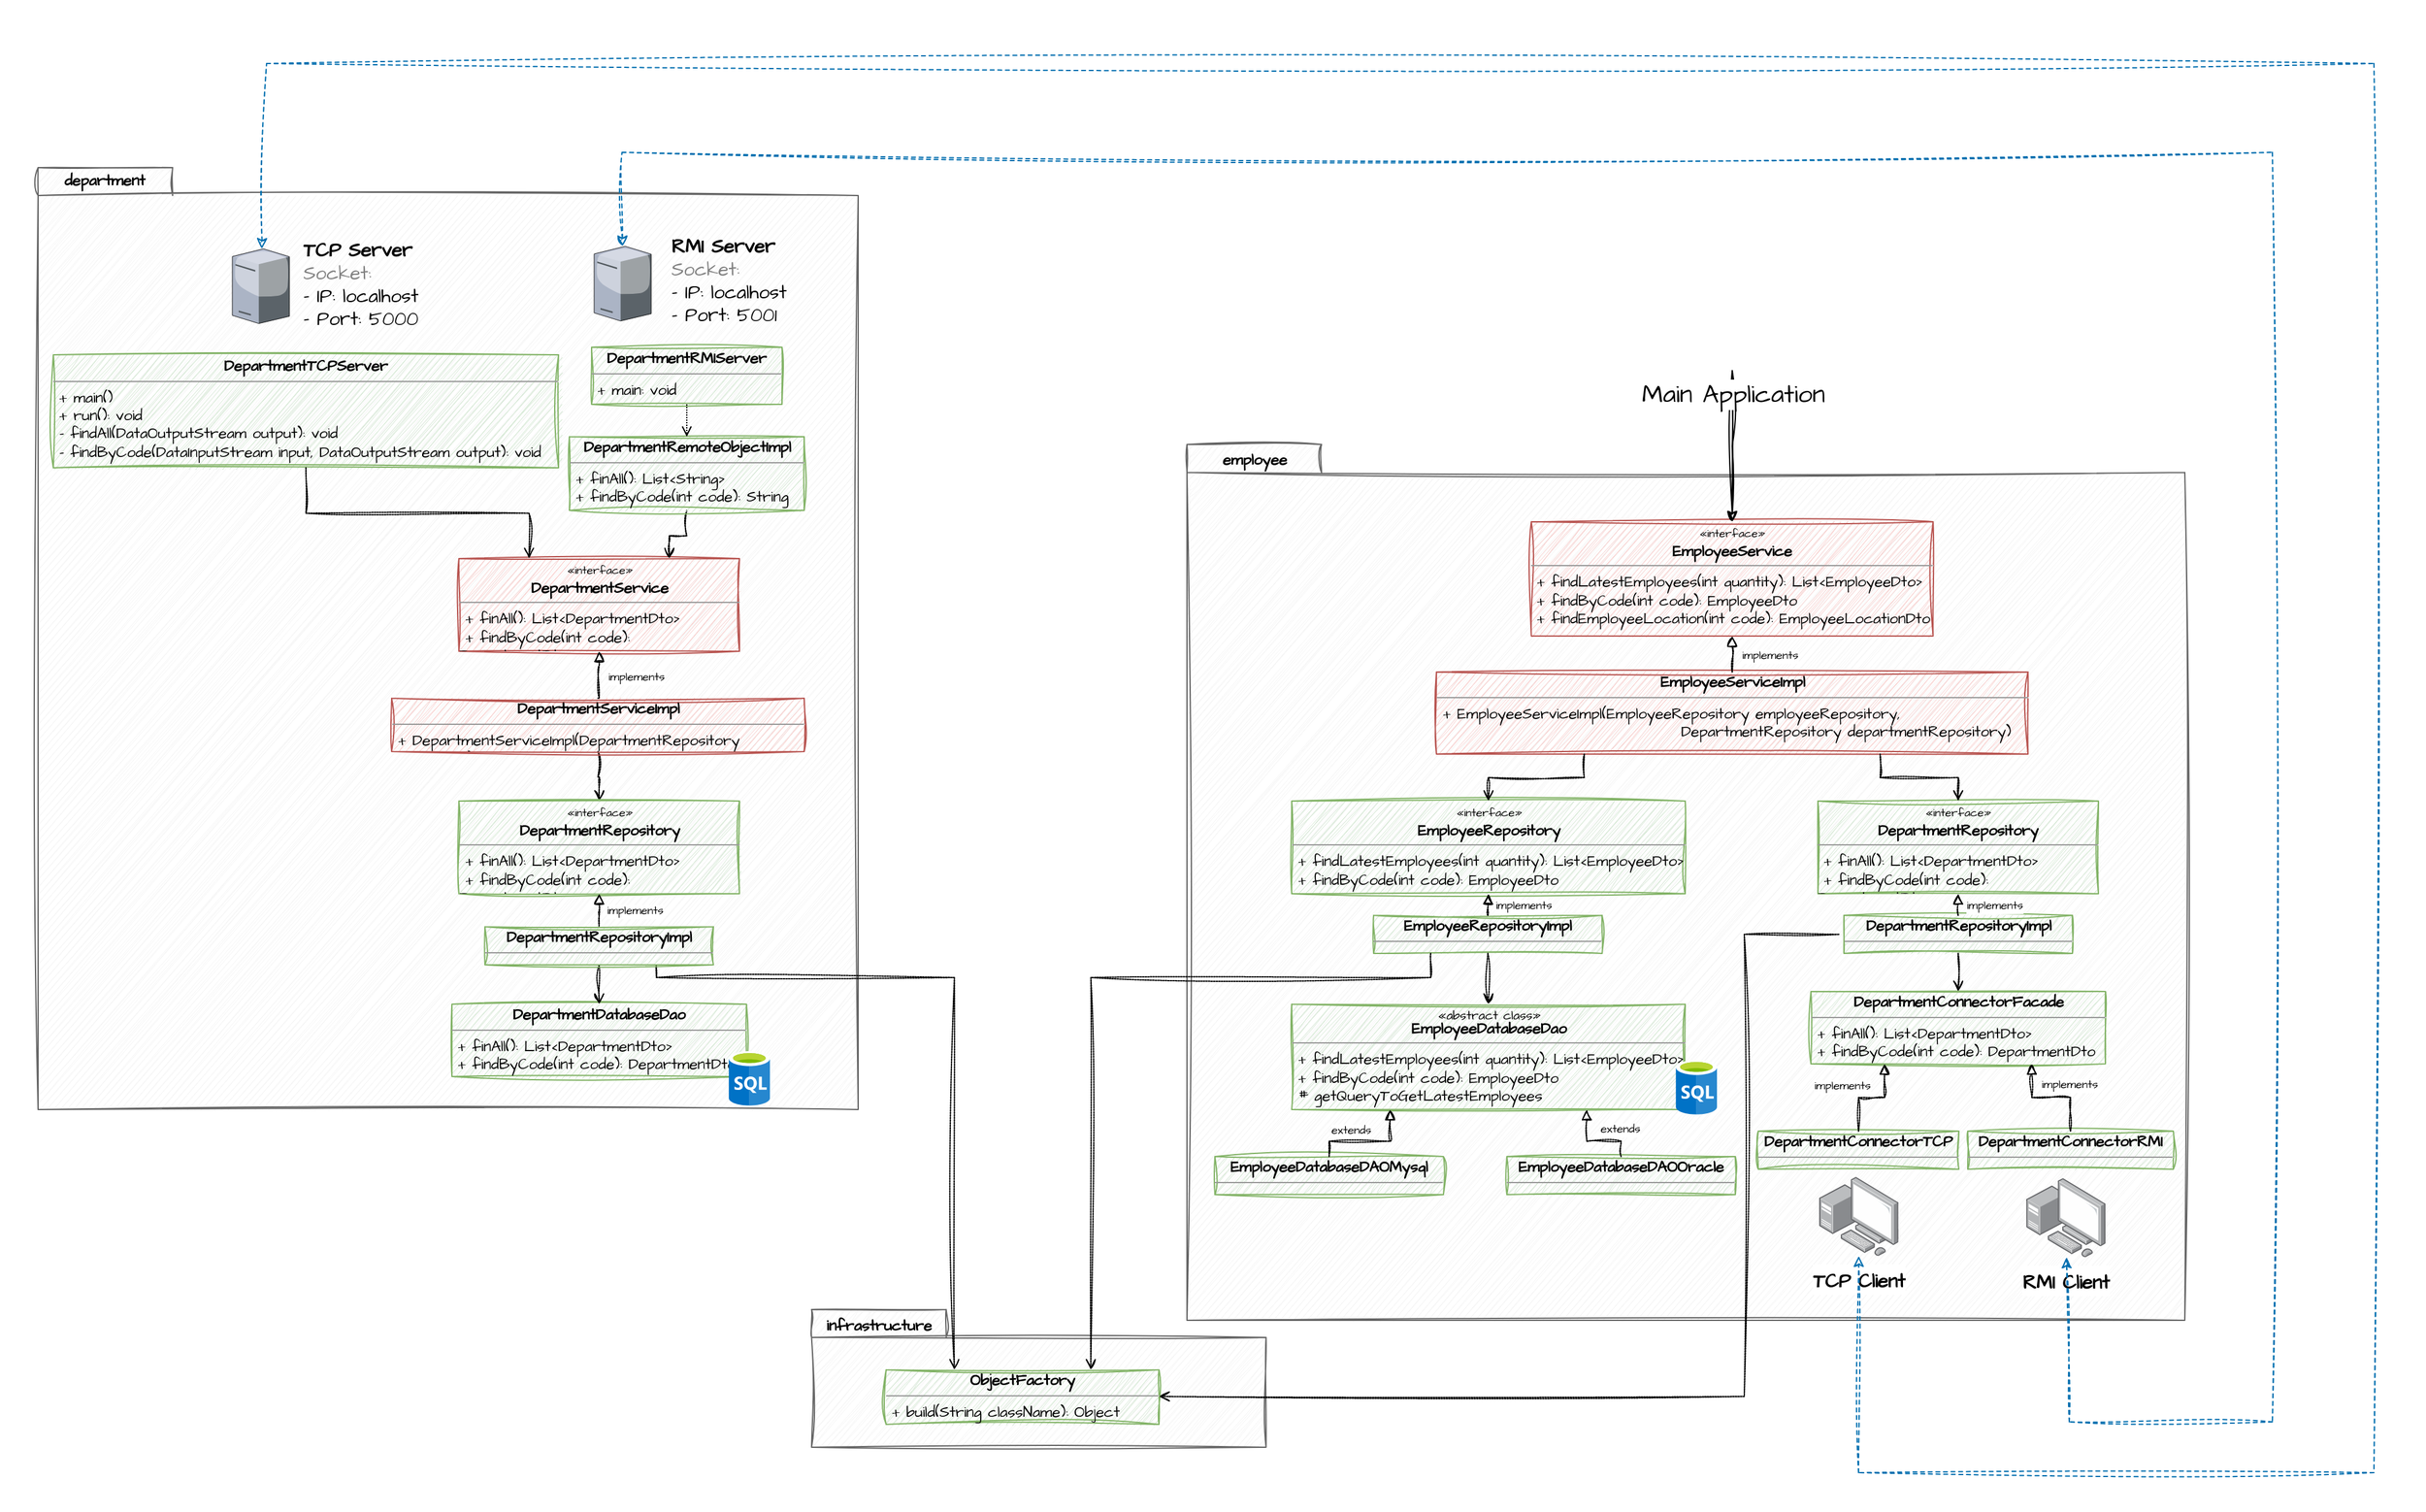<mxfile version="22.1.21" type="device" pages="2">
  <diagram name="UML Diagram" id="872qMeDaOOM6Bme9XBFL">
    <mxGraphModel dx="4144" dy="2796" grid="1" gridSize="10" guides="1" tooltips="1" connect="1" arrows="1" fold="1" page="1" pageScale="1" pageWidth="850" pageHeight="1100" math="0" shadow="0">
      <root>
        <mxCell id="0" />
        <mxCell id="1" parent="0" />
        <mxCell id="9GU6TQ-uFcXjfUXqjDF7-1" value="" style="rounded=0;whiteSpace=wrap;html=1;hachureGap=4;fontFamily=Architects Daughter;fontSource=https%3A%2F%2Ffonts.googleapis.com%2Fcss%3Ffamily%3DArchitects%2BDaughter;fontSize=20;strokeColor=none;" parent="1" vertex="1">
          <mxGeometry x="-30" y="-120" width="1910" height="1190" as="geometry" />
        </mxCell>
        <mxCell id="LVVLpY_JYKPzYzUHeONT-1" value="" style="shape=folder;fontStyle=1;spacingTop=10;tabWidth=106;tabHeight=22;tabPosition=left;html=1;whiteSpace=wrap;fillColor=#f5f5f5;strokeColor=#666666;fontColor=#333333;fontFamily=Architects Daughter;fontSource=https%3A%2F%2Ffonts.googleapis.com%2Fcss%3Ffamily%3DArchitects%2BDaughter;sketch=1;curveFitting=1;jiggle=2;" parent="1" vertex="1">
          <mxGeometry y="12" width="646" height="742" as="geometry" />
        </mxCell>
        <mxCell id="-Qh5zQNR_VSR-YZa_GHB-106" value="" style="group;fontFamily=Architects Daughter;fontSource=https%3A%2F%2Ffonts.googleapis.com%2Fcss%3Ffamily%3DArchitects%2BDaughter;sketch=1;curveFitting=1;jiggle=2;" parent="1" vertex="1" connectable="0">
          <mxGeometry x="609.29" y="910" width="358" height="110" as="geometry" />
        </mxCell>
        <mxCell id="-Qh5zQNR_VSR-YZa_GHB-104" value="" style="shape=folder;fontStyle=1;spacingTop=10;tabWidth=106;tabHeight=22;tabPosition=left;html=1;whiteSpace=wrap;fillColor=#f5f5f5;strokeColor=#666666;fontColor=#333333;fontFamily=Architects Daughter;fontSource=https%3A%2F%2Ffonts.googleapis.com%2Fcss%3Ffamily%3DArchitects%2BDaughter;sketch=1;curveFitting=1;jiggle=2;" parent="-Qh5zQNR_VSR-YZa_GHB-106" vertex="1">
          <mxGeometry y="1.467" width="358" height="108.533" as="geometry" />
        </mxCell>
        <mxCell id="-Qh5zQNR_VSR-YZa_GHB-105" value="infrastructure" style="text;html=1;align=center;verticalAlign=middle;resizable=0;points=[];autosize=1;strokeColor=none;fillColor=none;fontStyle=1;fontFamily=Architects Daughter;fontSource=https%3A%2F%2Ffonts.googleapis.com%2Fcss%3Ffamily%3DArchitects%2BDaughter;" parent="-Qh5zQNR_VSR-YZa_GHB-106" vertex="1">
          <mxGeometry x="-2" width="110" height="30" as="geometry" />
        </mxCell>
        <mxCell id="-Qh5zQNR_VSR-YZa_GHB-102" value="" style="group;sketch=1;curveFitting=1;jiggle=2;" parent="1" vertex="1" connectable="0">
          <mxGeometry x="905" y="228" width="786" height="692" as="geometry" />
        </mxCell>
        <mxCell id="-Qh5zQNR_VSR-YZa_GHB-99" value="" style="shape=folder;fontStyle=1;spacingTop=10;tabWidth=106;tabHeight=22;tabPosition=left;html=1;whiteSpace=wrap;fillColor=#f5f5f5;strokeColor=#666666;fontColor=#333333;sketch=1;curveFitting=1;jiggle=2;" parent="-Qh5zQNR_VSR-YZa_GHB-102" vertex="1">
          <mxGeometry y="2.084" width="786" height="689.916" as="geometry" />
        </mxCell>
        <mxCell id="-Qh5zQNR_VSR-YZa_GHB-100" value="employee" style="text;html=1;align=center;verticalAlign=middle;resizable=0;points=[];autosize=1;strokeColor=none;fillColor=none;fontStyle=1;fontFamily=Architects Daughter;fontSource=https%3A%2F%2Ffonts.googleapis.com%2Fcss%3Ffamily%3DArchitects%2BDaughter;" parent="-Qh5zQNR_VSR-YZa_GHB-102" vertex="1">
          <mxGeometry x="18" width="70" height="30" as="geometry" />
        </mxCell>
        <mxCell id="-Qh5zQNR_VSR-YZa_GHB-50" value="&lt;p style=&quot;margin: 4px 0px 0px; text-align: center; line-height: 80%;&quot;&gt;&lt;b style=&quot;background-color: initial;&quot;&gt;EmployeeServiceImpl&lt;/b&gt;&lt;br&gt;&lt;/p&gt;&lt;hr size=&quot;1&quot;&gt;&lt;div style=&quot;height:2px;&quot;&gt;&amp;nbsp;+ EmployeeServiceImpl(EmployeeRepository employeeRepository,&amp;nbsp;&lt;br&gt;&amp;nbsp; &amp;nbsp; &amp;nbsp; &amp;nbsp; &amp;nbsp; &amp;nbsp; &amp;nbsp; &amp;nbsp; &amp;nbsp; &amp;nbsp; &amp;nbsp; &amp;nbsp; &amp;nbsp; &amp;nbsp; &amp;nbsp; &amp;nbsp; &amp;nbsp; &amp;nbsp; &amp;nbsp; &amp;nbsp; DepartmentRepository departmentRepository)&lt;/div&gt;" style="verticalAlign=top;align=left;overflow=fill;fontSize=12;fontFamily=Architects Daughter;html=1;whiteSpace=wrap;fillColor=#f8cecc;strokeColor=#b85450;fontSource=https%3A%2F%2Ffonts.googleapis.com%2Fcss%3Ffamily%3DArchitects%2BDaughter;sketch=1;curveFitting=1;jiggle=2;" parent="-Qh5zQNR_VSR-YZa_GHB-102" vertex="1">
          <mxGeometry x="196.5" y="181.337" width="466" height="64.614" as="geometry" />
        </mxCell>
        <mxCell id="LVVLpY_JYKPzYzUHeONT-8" value="&lt;p style=&quot;margin: 4px 0px 0px; text-align: center; line-height: 80%;&quot;&gt;&lt;font style=&quot;font-size: 9px;&quot;&gt;«interface»&lt;/font&gt;&lt;b&gt;&lt;br&gt;&lt;/b&gt;&lt;/p&gt;&lt;p style=&quot;margin: 4px 0px 0px; text-align: center; line-height: 80%;&quot;&gt;&lt;b&gt;DepartmentService&lt;/b&gt;&lt;/p&gt;&lt;hr size=&quot;1&quot;&gt;&lt;div style=&quot;height:2px;&quot;&gt;&amp;nbsp;+ finAll(): List&amp;lt;DepartmentDto&amp;gt;&lt;br&gt;&amp;nbsp;+ findByCode(int code): DepartmentDto&lt;/div&gt;" style="verticalAlign=top;align=left;overflow=fill;fontSize=12;fontFamily=Architects Daughter;html=1;whiteSpace=wrap;fillColor=#f8cecc;strokeColor=#b85450;fontSource=https%3A%2F%2Ffonts.googleapis.com%2Fcss%3Ffamily%3DArchitects%2BDaughter;sketch=1;curveFitting=1;jiggle=2;" parent="1" vertex="1">
          <mxGeometry x="331.5" y="320" width="221" height="73" as="geometry" />
        </mxCell>
        <mxCell id="LVVLpY_JYKPzYzUHeONT-10" style="edgeStyle=orthogonalEdgeStyle;rounded=0;orthogonalLoop=1;jettySize=auto;html=1;entryX=0.5;entryY=1;entryDx=0;entryDy=0;endArrow=block;endFill=0;dashed=1;dashPattern=1 1;exitX=0.5;exitY=0;exitDx=0;exitDy=0;fontFamily=Architects Daughter;fontSource=https%3A%2F%2Ffonts.googleapis.com%2Fcss%3Ffamily%3DArchitects%2BDaughter;sketch=1;curveFitting=1;jiggle=2;" parent="1" source="LVVLpY_JYKPzYzUHeONT-9" target="LVVLpY_JYKPzYzUHeONT-8" edge="1">
          <mxGeometry relative="1" as="geometry">
            <Array as="points">
              <mxPoint x="442" y="404" />
              <mxPoint x="442" y="404" />
            </Array>
          </mxGeometry>
        </mxCell>
        <mxCell id="LVVLpY_JYKPzYzUHeONT-11" value="implements" style="edgeLabel;html=1;align=center;verticalAlign=middle;resizable=0;points=[];fontSize=9;fontFamily=Architects Daughter;fontSource=https%3A%2F%2Ffonts.googleapis.com%2Fcss%3Ffamily%3DArchitects%2BDaughter;" parent="LVVLpY_JYKPzYzUHeONT-10" vertex="1" connectable="0">
          <mxGeometry x="-0.093" relative="1" as="geometry">
            <mxPoint x="29" as="offset" />
          </mxGeometry>
        </mxCell>
        <mxCell id="sWgnHZlghvhyXd7LkZwI-2" style="edgeStyle=orthogonalEdgeStyle;rounded=0;orthogonalLoop=1;jettySize=auto;html=1;entryX=0.5;entryY=0;entryDx=0;entryDy=0;dashed=1;dashPattern=1 1;endArrow=open;endFill=0;fontFamily=Architects Daughter;fontSource=https%3A%2F%2Ffonts.googleapis.com%2Fcss%3Ffamily%3DArchitects%2BDaughter;sketch=1;curveFitting=1;jiggle=2;" parent="1" source="LVVLpY_JYKPzYzUHeONT-9" target="-Qh5zQNR_VSR-YZa_GHB-38" edge="1">
          <mxGeometry relative="1" as="geometry">
            <mxPoint x="442" y="495.95" as="targetPoint" />
          </mxGeometry>
        </mxCell>
        <mxCell id="sWgnHZlghvhyXd7LkZwI-16" value="&lt;p style=&quot;margin: 4px 0px 0px; text-align: center; line-height: 80%;&quot;&gt;&lt;b style=&quot;background-color: initial;&quot;&gt;DepartmentDatabaseDao&lt;/b&gt;&lt;br&gt;&lt;/p&gt;&lt;hr size=&quot;1&quot;&gt;&lt;div style=&quot;height:2px;&quot;&gt;&amp;nbsp;+ finAll(): List&amp;lt;DepartmentDto&amp;gt;&lt;br&gt;&amp;nbsp;+ findByCode(int code): DepartmentDto&lt;/div&gt;" style="verticalAlign=top;align=left;overflow=fill;fontSize=12;fontFamily=Architects Daughter;html=1;whiteSpace=wrap;fillColor=#d5e8d4;strokeColor=#82b366;fontSource=https%3A%2F%2Ffonts.googleapis.com%2Fcss%3Ffamily%3DArchitects%2BDaughter;sketch=1;curveFitting=1;jiggle=2;" parent="1" vertex="1">
          <mxGeometry x="326" y="671" width="232" height="57" as="geometry" />
        </mxCell>
        <mxCell id="sWgnHZlghvhyXd7LkZwI-17" style="edgeStyle=orthogonalEdgeStyle;rounded=0;orthogonalLoop=1;jettySize=auto;html=1;entryX=0.5;entryY=0;entryDx=0;entryDy=0;dashed=1;dashPattern=1 1;endArrow=open;endFill=0;exitX=0.5;exitY=1;exitDx=0;exitDy=0;fontFamily=Architects Daughter;fontSource=https%3A%2F%2Ffonts.googleapis.com%2Fcss%3Ffamily%3DArchitects%2BDaughter;sketch=1;curveFitting=1;jiggle=2;" parent="1" source="-Qh5zQNR_VSR-YZa_GHB-39" target="sWgnHZlghvhyXd7LkZwI-16" edge="1">
          <mxGeometry relative="1" as="geometry">
            <mxPoint x="350" y="641" as="sourcePoint" />
            <mxPoint x="440" y="661" as="targetPoint" />
          </mxGeometry>
        </mxCell>
        <mxCell id="sWgnHZlghvhyXd7LkZwI-32" value="" style="image;sketch=0;aspect=fixed;html=1;points=[];align=center;fontSize=12;image=img/lib/mscae/SQL_Database_generic.svg;fontFamily=Architects Daughter;fontSource=https%3A%2F%2Ffonts.googleapis.com%2Fcss%3Ffamily%3DArchitects%2BDaughter;" parent="1" vertex="1">
          <mxGeometry x="544" y="708" width="32.6" height="42.89" as="geometry" />
        </mxCell>
        <mxCell id="sWgnHZlghvhyXd7LkZwI-34" value="&lt;p style=&quot;margin: 4px 0px 0px; text-align: center; line-height: 80%;&quot;&gt;&lt;b style=&quot;background-color: initial;&quot;&gt;DepartmentTCPServer&lt;/b&gt;&lt;br&gt;&lt;/p&gt;&lt;hr size=&quot;1&quot;&gt;&lt;div style=&quot;height:2px;&quot;&gt;&amp;nbsp;+ main()&lt;br&gt;&amp;nbsp;+ run(): void&amp;nbsp;&lt;br&gt;&amp;nbsp;- findAll(DataOutputStream output): void&lt;br&gt;&amp;nbsp;- findByCode(DataInputStream input, DataOutputStream output): void&amp;nbsp;&lt;/div&gt;" style="verticalAlign=top;align=left;overflow=fill;fontSize=12;fontFamily=Architects Daughter;html=1;whiteSpace=wrap;fillColor=#d5e8d4;strokeColor=#82b366;fontSource=https%3A%2F%2Ffonts.googleapis.com%2Fcss%3Ffamily%3DArchitects%2BDaughter;sketch=1;curveFitting=1;jiggle=2;" parent="1" vertex="1">
          <mxGeometry x="12" y="159.5" width="398" height="89" as="geometry" />
        </mxCell>
        <mxCell id="-Qh5zQNR_VSR-YZa_GHB-36" style="edgeStyle=orthogonalEdgeStyle;rounded=0;orthogonalLoop=1;jettySize=auto;html=1;entryX=0.25;entryY=0;entryDx=0;entryDy=0;dashed=1;dashPattern=1 1;endArrow=open;endFill=0;exitX=0.5;exitY=1;exitDx=0;exitDy=0;fontFamily=Architects Daughter;fontSource=https%3A%2F%2Ffonts.googleapis.com%2Fcss%3Ffamily%3DArchitects%2BDaughter;sketch=1;curveFitting=1;jiggle=2;" parent="1" source="sWgnHZlghvhyXd7LkZwI-34" target="LVVLpY_JYKPzYzUHeONT-8" edge="1">
          <mxGeometry relative="1" as="geometry">
            <mxPoint x="452" y="444" as="sourcePoint" />
            <mxPoint x="332" y="609" as="targetPoint" />
          </mxGeometry>
        </mxCell>
        <mxCell id="-Qh5zQNR_VSR-YZa_GHB-37" style="edgeStyle=orthogonalEdgeStyle;rounded=0;orthogonalLoop=1;jettySize=auto;html=1;entryX=0.75;entryY=0;entryDx=0;entryDy=0;dashed=1;dashPattern=1 1;endArrow=open;endFill=0;exitX=0.5;exitY=1;exitDx=0;exitDy=0;fontFamily=Architects Daughter;fontSource=https%3A%2F%2Ffonts.googleapis.com%2Fcss%3Ffamily%3DArchitects%2BDaughter;sketch=1;curveFitting=1;jiggle=2;" parent="1" source="sWgnHZlghvhyXd7LkZwI-21" target="LVVLpY_JYKPzYzUHeONT-8" edge="1">
          <mxGeometry relative="1" as="geometry">
            <mxPoint x="317" y="266" as="sourcePoint" />
            <mxPoint x="407" y="330" as="targetPoint" />
          </mxGeometry>
        </mxCell>
        <mxCell id="-Qh5zQNR_VSR-YZa_GHB-38" value="&lt;p style=&quot;margin: 4px 0px 0px; text-align: center; line-height: 80%;&quot;&gt;&lt;font style=&quot;font-size: 9px;&quot;&gt;«interface»&lt;/font&gt;&lt;b&gt;&lt;br&gt;&lt;/b&gt;&lt;/p&gt;&lt;p style=&quot;margin: 4px 0px 0px; text-align: center; line-height: 80%;&quot;&gt;&lt;b&gt;DepartmentRepository&lt;/b&gt;&lt;/p&gt;&lt;hr size=&quot;1&quot;&gt;&lt;div style=&quot;height:2px;&quot;&gt;&amp;nbsp;+ finAll(): List&amp;lt;DepartmentDto&amp;gt;&lt;br&gt;&amp;nbsp;+ findByCode(int code): DepartmentDto&lt;/div&gt;" style="verticalAlign=top;align=left;overflow=fill;fontSize=12;fontFamily=Architects Daughter;html=1;whiteSpace=wrap;fillColor=#d5e8d4;strokeColor=#82b366;fontSource=https%3A%2F%2Ffonts.googleapis.com%2Fcss%3Ffamily%3DArchitects%2BDaughter;sketch=1;curveFitting=1;jiggle=2;" parent="1" vertex="1">
          <mxGeometry x="331.5" y="511" width="221" height="73" as="geometry" />
        </mxCell>
        <mxCell id="-Qh5zQNR_VSR-YZa_GHB-40" style="edgeStyle=orthogonalEdgeStyle;rounded=0;orthogonalLoop=1;jettySize=auto;html=1;entryX=0.5;entryY=1;entryDx=0;entryDy=0;endArrow=block;endFill=0;dashed=1;dashPattern=1 1;exitX=0.5;exitY=0;exitDx=0;exitDy=0;fontFamily=Architects Daughter;fontSource=https%3A%2F%2Ffonts.googleapis.com%2Fcss%3Ffamily%3DArchitects%2BDaughter;sketch=1;curveFitting=1;jiggle=2;" parent="1" source="-Qh5zQNR_VSR-YZa_GHB-39" target="-Qh5zQNR_VSR-YZa_GHB-38" edge="1">
          <mxGeometry relative="1" as="geometry">
            <Array as="points">
              <mxPoint x="442" y="601" />
              <mxPoint x="442" y="601" />
            </Array>
            <mxPoint x="422" y="618" as="sourcePoint" />
            <mxPoint x="422" y="591" as="targetPoint" />
          </mxGeometry>
        </mxCell>
        <mxCell id="-Qh5zQNR_VSR-YZa_GHB-41" value="implements" style="edgeLabel;html=1;align=center;verticalAlign=middle;resizable=0;points=[];fontSize=9;fontFamily=Architects Daughter;fontSource=https%3A%2F%2Ffonts.googleapis.com%2Fcss%3Ffamily%3DArchitects%2BDaughter;" parent="-Qh5zQNR_VSR-YZa_GHB-40" vertex="1" connectable="0">
          <mxGeometry x="-0.093" relative="1" as="geometry">
            <mxPoint x="28" as="offset" />
          </mxGeometry>
        </mxCell>
        <mxCell id="-Qh5zQNR_VSR-YZa_GHB-42" value="&lt;p style=&quot;margin: 4px 0px 0px; text-align: center; line-height: 80%;&quot;&gt;&lt;b style=&quot;background-color: initial;&quot;&gt;ObjectFactory&lt;/b&gt;&lt;br&gt;&lt;/p&gt;&lt;hr size=&quot;1&quot;&gt;&lt;div style=&quot;height:2px;&quot;&gt;&amp;nbsp;+ build(String className): Object&lt;/div&gt;" style="verticalAlign=top;align=left;overflow=fill;fontSize=12;fontFamily=Architects Daughter;html=1;whiteSpace=wrap;fillColor=#d5e8d4;strokeColor=#82b366;fontSource=https%3A%2F%2Ffonts.googleapis.com%2Fcss%3Ffamily%3DArchitects%2BDaughter;sketch=1;curveFitting=1;jiggle=2;" parent="1" vertex="1">
          <mxGeometry x="668" y="959" width="215" height="43" as="geometry" />
        </mxCell>
        <mxCell id="-Qh5zQNR_VSR-YZa_GHB-43" style="edgeStyle=orthogonalEdgeStyle;rounded=0;orthogonalLoop=1;jettySize=auto;html=1;dashed=1;dashPattern=1 1;endArrow=open;endFill=0;exitX=0.75;exitY=1;exitDx=0;exitDy=0;sketch=1;curveFitting=1;jiggle=2;entryX=0.25;entryY=0;entryDx=0;entryDy=0;" parent="1" source="-Qh5zQNR_VSR-YZa_GHB-39" target="-Qh5zQNR_VSR-YZa_GHB-42" edge="1">
          <mxGeometry relative="1" as="geometry">
            <mxPoint x="442" y="602" as="sourcePoint" />
            <mxPoint x="758" y="785" as="targetPoint" />
            <Array as="points">
              <mxPoint x="487" y="650" />
              <mxPoint x="722" y="650" />
            </Array>
          </mxGeometry>
        </mxCell>
        <mxCell id="-Qh5zQNR_VSR-YZa_GHB-47" value="&lt;p style=&quot;margin: 4px 0px 0px; text-align: center; line-height: 80%;&quot;&gt;&lt;font style=&quot;font-size: 9px;&quot;&gt;«interface»&lt;/font&gt;&lt;b&gt;&lt;br&gt;&lt;/b&gt;&lt;/p&gt;&lt;p style=&quot;margin: 4px 0px 0px; text-align: center; line-height: 80%;&quot;&gt;&lt;b&gt;EmployeeService&lt;/b&gt;&lt;/p&gt;&lt;hr size=&quot;1&quot;&gt;&lt;div style=&quot;height:2px;&quot;&gt;&amp;nbsp;+ findLatestEmployees(int quantity): List&amp;lt;EmployeeDto&amp;gt;&lt;br&gt;&amp;nbsp;+ findByCode(int code): EmployeeDto&lt;br&gt;&amp;nbsp;+ findEmployeeLocation(int code): EmployeeLocationDto&lt;/div&gt;" style="verticalAlign=top;align=left;overflow=fill;fontSize=12;fontFamily=Architects Daughter;html=1;whiteSpace=wrap;fillColor=#f8cecc;strokeColor=#b85450;sketch=1;curveFitting=1;jiggle=2;fontSource=https%3A%2F%2Ffonts.googleapis.com%2Fcss%3Ffamily%3DArchitects%2BDaughter;" parent="1" vertex="1">
          <mxGeometry x="1176.25" y="291" width="316.5" height="90" as="geometry" />
        </mxCell>
        <mxCell id="-Qh5zQNR_VSR-YZa_GHB-51" style="edgeStyle=orthogonalEdgeStyle;rounded=0;orthogonalLoop=1;jettySize=auto;html=1;entryX=0.5;entryY=1;entryDx=0;entryDy=0;endArrow=block;endFill=0;dashed=1;dashPattern=1 1;exitX=0.5;exitY=0;exitDx=0;exitDy=0;fontFamily=Architects Daughter;fontSource=https%3A%2F%2Ffonts.googleapis.com%2Fcss%3Ffamily%3DArchitects%2BDaughter;sketch=1;curveFitting=1;jiggle=2;" parent="1" source="-Qh5zQNR_VSR-YZa_GHB-50" target="-Qh5zQNR_VSR-YZa_GHB-47" edge="1">
          <mxGeometry relative="1" as="geometry">
            <Array as="points" />
            <mxPoint x="1342" y="411" as="sourcePoint" />
            <mxPoint x="609.4" y="381" as="targetPoint" />
          </mxGeometry>
        </mxCell>
        <mxCell id="-Qh5zQNR_VSR-YZa_GHB-52" value="implements" style="edgeLabel;html=1;align=center;verticalAlign=middle;resizable=0;points=[];fontSize=9;fontFamily=Architects Daughter;fontSource=https%3A%2F%2Ffonts.googleapis.com%2Fcss%3Ffamily%3DArchitects%2BDaughter;" parent="-Qh5zQNR_VSR-YZa_GHB-51" vertex="1" connectable="0">
          <mxGeometry x="-0.093" relative="1" as="geometry">
            <mxPoint x="29" as="offset" />
          </mxGeometry>
        </mxCell>
        <mxCell id="-Qh5zQNR_VSR-YZa_GHB-53" value="&lt;p style=&quot;margin: 4px 0px 0px; text-align: center; line-height: 80%;&quot;&gt;&lt;font style=&quot;font-size: 9px;&quot;&gt;«interface»&lt;/font&gt;&lt;b&gt;&lt;br&gt;&lt;/b&gt;&lt;/p&gt;&lt;p style=&quot;margin: 4px 0px 0px; text-align: center; line-height: 80%;&quot;&gt;&lt;b&gt;EmployeeRepository&lt;/b&gt;&lt;/p&gt;&lt;hr size=&quot;1&quot;&gt;&lt;div style=&quot;height:2px;&quot;&gt;&amp;nbsp;+ findLatestEmployees(int quantity): List&amp;lt;EmployeeDto&amp;gt;&lt;br style=&quot;border-color: var(--border-color);&quot;&gt;&amp;nbsp;+ findByCode(int code): EmployeeDto&lt;br&gt;&lt;/div&gt;" style="verticalAlign=top;align=left;overflow=fill;fontSize=12;fontFamily=Architects Daughter;html=1;whiteSpace=wrap;fillColor=#d5e8d4;strokeColor=#82b366;fontSource=https%3A%2F%2Ffonts.googleapis.com%2Fcss%3Ffamily%3DArchitects%2BDaughter;sketch=1;curveFitting=1;jiggle=2;" parent="1" vertex="1">
          <mxGeometry x="987.5" y="511" width="310" height="73" as="geometry" />
        </mxCell>
        <mxCell id="-Qh5zQNR_VSR-YZa_GHB-54" value="&lt;p style=&quot;margin: 4px 0px 0px; text-align: center; line-height: 80%;&quot;&gt;&lt;b style=&quot;background-color: initial;&quot;&gt;EmployeeRepositoryImpl&lt;/b&gt;&lt;br&gt;&lt;/p&gt;&lt;hr size=&quot;1&quot;&gt;&lt;div style=&quot;height:2px;&quot;&gt;&lt;br&gt;&lt;/div&gt;" style="verticalAlign=top;align=left;overflow=fill;fontSize=12;fontFamily=Architects Daughter;html=1;whiteSpace=wrap;fillColor=#d5e8d4;strokeColor=#82b366;fontSource=https%3A%2F%2Ffonts.googleapis.com%2Fcss%3Ffamily%3DArchitects%2BDaughter;sketch=1;curveFitting=1;jiggle=2;" parent="1" vertex="1">
          <mxGeometry x="1052" y="601" width="180" height="30" as="geometry" />
        </mxCell>
        <mxCell id="-Qh5zQNR_VSR-YZa_GHB-55" style="rounded=0;orthogonalLoop=1;jettySize=auto;html=1;entryX=0.5;entryY=1;entryDx=0;entryDy=0;endArrow=block;endFill=0;dashed=1;dashPattern=1 1;exitX=0.5;exitY=0;exitDx=0;exitDy=0;fontFamily=Architects Daughter;fontSource=https%3A%2F%2Ffonts.googleapis.com%2Fcss%3Ffamily%3DArchitects%2BDaughter;sketch=1;curveFitting=1;jiggle=2;" parent="1" source="-Qh5zQNR_VSR-YZa_GHB-54" target="-Qh5zQNR_VSR-YZa_GHB-53" edge="1">
          <mxGeometry relative="1" as="geometry">
            <mxPoint x="1122.5" y="618" as="sourcePoint" />
            <mxPoint x="1122.5" y="591" as="targetPoint" />
          </mxGeometry>
        </mxCell>
        <mxCell id="-Qh5zQNR_VSR-YZa_GHB-56" value="implements" style="edgeLabel;html=1;align=center;verticalAlign=middle;resizable=0;points=[];fontSize=9;fontFamily=Architects Daughter;fontSource=https%3A%2F%2Ffonts.googleapis.com%2Fcss%3Ffamily%3DArchitects%2BDaughter;" parent="-Qh5zQNR_VSR-YZa_GHB-55" vertex="1" connectable="0">
          <mxGeometry x="-0.093" relative="1" as="geometry">
            <mxPoint x="28" as="offset" />
          </mxGeometry>
        </mxCell>
        <mxCell id="-Qh5zQNR_VSR-YZa_GHB-57" style="edgeStyle=elbowEdgeStyle;rounded=0;orthogonalLoop=1;jettySize=auto;html=1;dashed=1;dashPattern=1 1;endArrow=open;endFill=0;exitX=0.25;exitY=1;exitDx=0;exitDy=0;entryX=0.5;entryY=0;entryDx=0;entryDy=0;fontFamily=Architects Daughter;fontSource=https%3A%2F%2Ffonts.googleapis.com%2Fcss%3Ffamily%3DArchitects%2BDaughter;elbow=vertical;sketch=1;curveFitting=1;jiggle=2;" parent="1" source="-Qh5zQNR_VSR-YZa_GHB-50" target="-Qh5zQNR_VSR-YZa_GHB-53" edge="1">
          <mxGeometry relative="1" as="geometry">
            <mxPoint x="902" y="431" as="sourcePoint" />
            <mxPoint x="1032" y="491" as="targetPoint" />
          </mxGeometry>
        </mxCell>
        <mxCell id="-Qh5zQNR_VSR-YZa_GHB-63" value="&lt;p style=&quot;margin: 4px 0px 0px; text-align: center; line-height: 80%;&quot;&gt;&lt;font style=&quot;font-size: 10px;&quot;&gt;«abstract class»&lt;/font&gt;&lt;br&gt;&lt;b&gt;EmployeeDatabaseDao&lt;/b&gt;&lt;br&gt;&lt;/p&gt;&lt;hr size=&quot;1&quot;&gt;&lt;div style=&quot;height:2px;&quot;&gt;&amp;nbsp;+ findLatestEmployees(int quantity): List&amp;lt;EmployeeDto&amp;gt;&lt;br style=&quot;border-color: var(--border-color);&quot;&gt;&amp;nbsp;+ findByCode(int code): EmployeeDto&lt;br&gt;&amp;nbsp;#&amp;nbsp;getQueryToGetLatestEmployees&lt;/div&gt;" style="verticalAlign=top;align=left;overflow=fill;fontSize=12;fontFamily=Architects Daughter;html=1;whiteSpace=wrap;fillColor=#d5e8d4;strokeColor=#82b366;fontSource=https%3A%2F%2Ffonts.googleapis.com%2Fcss%3Ffamily%3DArchitects%2BDaughter;sketch=1;curveFitting=1;jiggle=2;" parent="1" vertex="1">
          <mxGeometry x="987.5" y="671" width="310" height="83" as="geometry" />
        </mxCell>
        <mxCell id="-Qh5zQNR_VSR-YZa_GHB-64" style="rounded=0;orthogonalLoop=1;jettySize=auto;html=1;entryX=0.5;entryY=0;entryDx=0;entryDy=0;dashed=1;dashPattern=1 1;endArrow=open;endFill=0;exitX=0.5;exitY=1;exitDx=0;exitDy=0;fontFamily=Architects Daughter;fontSource=https%3A%2F%2Ffonts.googleapis.com%2Fcss%3Ffamily%3DArchitects%2BDaughter;sketch=1;curveFitting=1;jiggle=2;" parent="1" source="-Qh5zQNR_VSR-YZa_GHB-54" target="-Qh5zQNR_VSR-YZa_GHB-63" edge="1">
          <mxGeometry relative="1" as="geometry">
            <mxPoint x="1060" y="631" as="sourcePoint" />
            <mxPoint x="1103" y="661" as="targetPoint" />
          </mxGeometry>
        </mxCell>
        <mxCell id="-Qh5zQNR_VSR-YZa_GHB-65" value="" style="image;sketch=0;aspect=fixed;html=1;points=[];align=center;fontSize=12;image=img/lib/mscae/SQL_Database_generic.svg;fontFamily=Architects Daughter;fontSource=https%3A%2F%2Ffonts.googleapis.com%2Fcss%3Ffamily%3DArchitects%2BDaughter;" parent="1" vertex="1">
          <mxGeometry x="1290" y="715" width="32.6" height="42.89" as="geometry" />
        </mxCell>
        <mxCell id="-Qh5zQNR_VSR-YZa_GHB-68" style="edgeStyle=orthogonalEdgeStyle;rounded=0;orthogonalLoop=1;jettySize=auto;html=1;entryX=0.75;entryY=0;entryDx=0;entryDy=0;dashed=1;dashPattern=1 1;endArrow=open;endFill=0;exitX=0.25;exitY=1;exitDx=0;exitDy=0;fontFamily=Architects Daughter;fontSource=https%3A%2F%2Ffonts.googleapis.com%2Fcss%3Ffamily%3DArchitects%2BDaughter;sketch=1;curveFitting=1;jiggle=2;" parent="1" source="-Qh5zQNR_VSR-YZa_GHB-54" target="-Qh5zQNR_VSR-YZa_GHB-42" edge="1">
          <mxGeometry relative="1" as="geometry">
            <mxPoint x="1016.74" y="623.94" as="sourcePoint" />
            <mxPoint x="1016.74" y="663.94" as="targetPoint" />
            <Array as="points">
              <mxPoint x="1097" y="650" />
              <mxPoint x="829" y="650" />
            </Array>
          </mxGeometry>
        </mxCell>
        <mxCell id="-Qh5zQNR_VSR-YZa_GHB-69" value="&lt;p style=&quot;margin: 4px 0px 0px; text-align: center; line-height: 80%;&quot;&gt;&lt;font style=&quot;font-size: 9px;&quot;&gt;«interface»&lt;/font&gt;&lt;b&gt;&lt;br&gt;&lt;/b&gt;&lt;/p&gt;&lt;p style=&quot;margin: 4px 0px 0px; text-align: center; line-height: 80%;&quot;&gt;&lt;b&gt;DepartmentRepository&lt;/b&gt;&lt;/p&gt;&lt;hr size=&quot;1&quot;&gt;&lt;div style=&quot;height:2px;&quot;&gt;&amp;nbsp;+ finAll(): List&amp;lt;DepartmentDto&amp;gt;&lt;br&gt;&amp;nbsp;+ findByCode(int code): DepartmentDto&lt;/div&gt;" style="verticalAlign=top;align=left;overflow=fill;fontSize=12;fontFamily=Architects Daughter;html=1;whiteSpace=wrap;fillColor=#d5e8d4;strokeColor=#82b366;fontSource=https%3A%2F%2Ffonts.googleapis.com%2Fcss%3Ffamily%3DArchitects%2BDaughter;sketch=1;curveFitting=1;jiggle=2;" parent="1" vertex="1">
          <mxGeometry x="1402" y="511" width="221" height="73" as="geometry" />
        </mxCell>
        <mxCell id="-Qh5zQNR_VSR-YZa_GHB-70" value="&lt;p style=&quot;margin: 4px 0px 0px; text-align: center; line-height: 80%;&quot;&gt;&lt;b style=&quot;background-color: initial;&quot;&gt;DepartmentRepositoryImpl&lt;/b&gt;&lt;br&gt;&lt;/p&gt;&lt;hr size=&quot;1&quot;&gt;&lt;div style=&quot;height:2px;&quot;&gt;&lt;br&gt;&lt;/div&gt;" style="verticalAlign=top;align=left;overflow=fill;fontSize=12;fontFamily=Architects Daughter;html=1;whiteSpace=wrap;fillColor=#d5e8d4;strokeColor=#82b366;fontSource=https%3A%2F%2Ffonts.googleapis.com%2Fcss%3Ffamily%3DArchitects%2BDaughter;sketch=1;curveFitting=1;jiggle=2;" parent="1" vertex="1">
          <mxGeometry x="1422.5" y="601" width="180" height="30" as="geometry" />
        </mxCell>
        <mxCell id="-Qh5zQNR_VSR-YZa_GHB-71" style="edgeStyle=elbowEdgeStyle;rounded=0;orthogonalLoop=1;jettySize=auto;html=1;dashed=1;dashPattern=1 1;endArrow=open;endFill=0;exitX=0.75;exitY=1;exitDx=0;exitDy=0;entryX=0.5;entryY=0;entryDx=0;entryDy=0;fontFamily=Architects Daughter;fontSource=https%3A%2F%2Ffonts.googleapis.com%2Fcss%3Ffamily%3DArchitects%2BDaughter;elbow=vertical;sketch=1;curveFitting=1;jiggle=2;" parent="1" source="-Qh5zQNR_VSR-YZa_GHB-50" target="-Qh5zQNR_VSR-YZa_GHB-69" edge="1">
          <mxGeometry relative="1" as="geometry">
            <mxPoint x="1337" y="470" as="sourcePoint" />
            <mxPoint x="1241" y="521" as="targetPoint" />
          </mxGeometry>
        </mxCell>
        <mxCell id="-Qh5zQNR_VSR-YZa_GHB-72" style="rounded=0;orthogonalLoop=1;jettySize=auto;html=1;endArrow=block;endFill=0;dashed=1;dashPattern=1 1;entryX=0.5;entryY=1;entryDx=0;entryDy=0;exitX=0.5;exitY=0;exitDx=0;exitDy=0;fontFamily=Architects Daughter;fontSource=https%3A%2F%2Ffonts.googleapis.com%2Fcss%3Ffamily%3DArchitects%2BDaughter;sketch=1;curveFitting=1;jiggle=2;" parent="1" source="-Qh5zQNR_VSR-YZa_GHB-70" target="-Qh5zQNR_VSR-YZa_GHB-69" edge="1">
          <mxGeometry relative="1" as="geometry">
            <mxPoint x="1252" y="641" as="sourcePoint" />
            <mxPoint x="1482" y="631" as="targetPoint" />
          </mxGeometry>
        </mxCell>
        <mxCell id="-Qh5zQNR_VSR-YZa_GHB-73" value="implements" style="edgeLabel;html=1;align=center;verticalAlign=middle;resizable=0;points=[];fontSize=9;fontFamily=Architects Daughter;fontSource=https%3A%2F%2Ffonts.googleapis.com%2Fcss%3Ffamily%3DArchitects%2BDaughter;" parent="-Qh5zQNR_VSR-YZa_GHB-72" vertex="1" connectable="0">
          <mxGeometry x="-0.093" relative="1" as="geometry">
            <mxPoint x="28" as="offset" />
          </mxGeometry>
        </mxCell>
        <mxCell id="-Qh5zQNR_VSR-YZa_GHB-75" style="edgeStyle=orthogonalEdgeStyle;rounded=0;orthogonalLoop=1;jettySize=auto;html=1;dashed=1;dashPattern=1 1;endArrow=open;endFill=0;exitX=0;exitY=0.5;exitDx=0;exitDy=0;fontFamily=Architects Daughter;fontSource=https%3A%2F%2Ffonts.googleapis.com%2Fcss%3Ffamily%3DArchitects%2BDaughter;sketch=1;curveFitting=1;jiggle=2;entryX=1;entryY=0.5;entryDx=0;entryDy=0;" parent="1" target="-Qh5zQNR_VSR-YZa_GHB-42" edge="1">
          <mxGeometry relative="1" as="geometry">
            <mxPoint x="1418.5" y="616" as="sourcePoint" />
            <mxPoint x="1020" y="940" as="targetPoint" />
            <Array as="points">
              <mxPoint x="1344" y="616" />
              <mxPoint x="1344" y="980" />
              <mxPoint x="883" y="980" />
            </Array>
          </mxGeometry>
        </mxCell>
        <mxCell id="-Qh5zQNR_VSR-YZa_GHB-76" value="&lt;p style=&quot;margin: 4px 0px 0px; text-align: center; line-height: 80%;&quot;&gt;&lt;b style=&quot;background-color: initial;&quot;&gt;DepartmentConnectorFacade&lt;/b&gt;&lt;br&gt;&lt;/p&gt;&lt;hr size=&quot;1&quot;&gt;&lt;div style=&quot;height:2px;&quot;&gt;&amp;nbsp;+ finAll(): List&amp;lt;DepartmentDto&amp;gt;&lt;br&gt;&amp;nbsp;+ findByCode(int code): DepartmentDto&lt;/div&gt;" style="verticalAlign=top;align=left;overflow=fill;fontSize=12;fontFamily=Architects Daughter;html=1;whiteSpace=wrap;fillColor=#d5e8d4;strokeColor=#82b366;fontSource=https%3A%2F%2Ffonts.googleapis.com%2Fcss%3Ffamily%3DArchitects%2BDaughter;sketch=1;curveFitting=1;jiggle=2;" parent="1" vertex="1">
          <mxGeometry x="1396.5" y="661" width="232" height="57" as="geometry" />
        </mxCell>
        <mxCell id="-Qh5zQNR_VSR-YZa_GHB-78" style="rounded=0;orthogonalLoop=1;jettySize=auto;html=1;entryX=0.5;entryY=0;entryDx=0;entryDy=0;dashed=1;dashPattern=1 1;endArrow=open;endFill=0;exitX=0.5;exitY=1;exitDx=0;exitDy=0;fontFamily=Architects Daughter;fontSource=https%3A%2F%2Ffonts.googleapis.com%2Fcss%3Ffamily%3DArchitects%2BDaughter;sketch=1;curveFitting=1;jiggle=2;" parent="1" source="-Qh5zQNR_VSR-YZa_GHB-70" target="-Qh5zQNR_VSR-YZa_GHB-76" edge="1">
          <mxGeometry relative="1" as="geometry">
            <mxPoint x="1492.75" y="641" as="sourcePoint" />
            <mxPoint x="1493.75" y="681" as="targetPoint" />
          </mxGeometry>
        </mxCell>
        <mxCell id="-Qh5zQNR_VSR-YZa_GHB-79" value="&lt;p style=&quot;margin: 4px 0px 0px; text-align: center; line-height: 80%;&quot;&gt;&lt;b style=&quot;background-color: initial;&quot;&gt;DepartmentConnectorTCP&lt;/b&gt;&lt;br&gt;&lt;/p&gt;&lt;hr size=&quot;1&quot;&gt;&lt;div style=&quot;height:2px;&quot;&gt;&lt;br&gt;&lt;/div&gt;" style="verticalAlign=top;align=left;overflow=fill;fontSize=12;fontFamily=Architects Daughter;html=1;whiteSpace=wrap;fillColor=#d5e8d4;strokeColor=#82b366;fontSource=https%3A%2F%2Ffonts.googleapis.com%2Fcss%3Ffamily%3DArchitects%2BDaughter;sketch=1;curveFitting=1;jiggle=2;" parent="1" vertex="1">
          <mxGeometry x="1355" y="771" width="158" height="30" as="geometry" />
        </mxCell>
        <mxCell id="-Qh5zQNR_VSR-YZa_GHB-80" value="&lt;p style=&quot;margin: 4px 0px 0px; text-align: center; line-height: 80%;&quot;&gt;&lt;b style=&quot;background-color: initial;&quot;&gt;DepartmentConnectorRMI&lt;/b&gt;&lt;br&gt;&lt;/p&gt;&lt;hr size=&quot;1&quot;&gt;&lt;div style=&quot;height:2px;&quot;&gt;&lt;br&gt;&lt;/div&gt;" style="verticalAlign=top;align=left;overflow=fill;fontSize=12;fontFamily=Architects Daughter;html=1;whiteSpace=wrap;fillColor=#d5e8d4;strokeColor=#82b366;fontSource=https%3A%2F%2Ffonts.googleapis.com%2Fcss%3Ffamily%3DArchitects%2BDaughter;sketch=1;curveFitting=1;jiggle=2;" parent="1" vertex="1">
          <mxGeometry x="1520" y="771" width="162" height="30" as="geometry" />
        </mxCell>
        <mxCell id="-Qh5zQNR_VSR-YZa_GHB-82" style="rounded=0;orthogonalLoop=1;jettySize=auto;html=1;endArrow=block;endFill=0;dashed=1;dashPattern=1 1;entryX=0.25;entryY=1;entryDx=0;entryDy=0;exitX=0.5;exitY=0;exitDx=0;exitDy=0;edgeStyle=orthogonalEdgeStyle;fontFamily=Architects Daughter;fontSource=https%3A%2F%2Ffonts.googleapis.com%2Fcss%3Ffamily%3DArchitects%2BDaughter;sketch=1;curveFitting=1;jiggle=2;" parent="1" source="-Qh5zQNR_VSR-YZa_GHB-79" target="-Qh5zQNR_VSR-YZa_GHB-76" edge="1">
          <mxGeometry relative="1" as="geometry">
            <mxPoint x="1523" y="611" as="sourcePoint" />
            <mxPoint x="1523" y="594" as="targetPoint" />
          </mxGeometry>
        </mxCell>
        <mxCell id="-Qh5zQNR_VSR-YZa_GHB-83" value="implements" style="edgeLabel;html=1;align=center;verticalAlign=middle;resizable=0;points=[];fontSize=9;fontFamily=Architects Daughter;fontSource=https%3A%2F%2Ffonts.googleapis.com%2Fcss%3Ffamily%3DArchitects%2BDaughter;" parent="-Qh5zQNR_VSR-YZa_GHB-82" vertex="1" connectable="0">
          <mxGeometry x="-0.093" relative="1" as="geometry">
            <mxPoint x="-20" y="-9" as="offset" />
          </mxGeometry>
        </mxCell>
        <mxCell id="-Qh5zQNR_VSR-YZa_GHB-84" style="rounded=0;orthogonalLoop=1;jettySize=auto;html=1;endArrow=block;endFill=0;dashed=1;dashPattern=1 1;entryX=0.75;entryY=1;entryDx=0;entryDy=0;exitX=0.5;exitY=0;exitDx=0;exitDy=0;edgeStyle=orthogonalEdgeStyle;fontFamily=Architects Daughter;fontSource=https%3A%2F%2Ffonts.googleapis.com%2Fcss%3Ffamily%3DArchitects%2BDaughter;sketch=1;curveFitting=1;jiggle=2;" parent="1" source="-Qh5zQNR_VSR-YZa_GHB-80" target="-Qh5zQNR_VSR-YZa_GHB-76" edge="1">
          <mxGeometry relative="1" as="geometry">
            <mxPoint x="1446" y="781" as="sourcePoint" />
            <mxPoint x="1465" y="728" as="targetPoint" />
          </mxGeometry>
        </mxCell>
        <mxCell id="-Qh5zQNR_VSR-YZa_GHB-85" value="implements" style="edgeLabel;html=1;align=center;verticalAlign=middle;resizable=0;points=[];fontSize=9;fontFamily=Architects Daughter;fontSource=https%3A%2F%2Ffonts.googleapis.com%2Fcss%3Ffamily%3DArchitects%2BDaughter;" parent="-Qh5zQNR_VSR-YZa_GHB-84" vertex="1" connectable="0">
          <mxGeometry x="-0.093" relative="1" as="geometry">
            <mxPoint x="10" y="-10" as="offset" />
          </mxGeometry>
        </mxCell>
        <mxCell id="-Qh5zQNR_VSR-YZa_GHB-86" value="&lt;p style=&quot;margin: 4px 0px 0px; text-align: center; line-height: 80%;&quot;&gt;&lt;b style=&quot;border-color: var(--border-color);&quot;&gt;EmployeeDatabaseDAOMysql&lt;/b&gt;&lt;br&gt;&lt;/p&gt;&lt;hr size=&quot;1&quot;&gt;&lt;div style=&quot;height:2px;&quot;&gt;&lt;br&gt;&lt;/div&gt;" style="verticalAlign=top;align=left;overflow=fill;fontSize=12;fontFamily=Architects Daughter;html=1;whiteSpace=wrap;fillColor=#d5e8d4;strokeColor=#82b366;fontSource=https%3A%2F%2Ffonts.googleapis.com%2Fcss%3Ffamily%3DArchitects%2BDaughter;sketch=1;curveFitting=1;jiggle=2;" parent="1" vertex="1">
          <mxGeometry x="927" y="791" width="180" height="30" as="geometry" />
        </mxCell>
        <mxCell id="-Qh5zQNR_VSR-YZa_GHB-87" value="&lt;p style=&quot;margin: 4px 0px 0px; text-align: center; line-height: 80%;&quot;&gt;&lt;b style=&quot;border-color: var(--border-color);&quot;&gt;EmployeeDatabaseDAOOracle&lt;/b&gt;&lt;br&gt;&lt;/p&gt;&lt;hr size=&quot;1&quot;&gt;&lt;div style=&quot;height:2px;&quot;&gt;&lt;br&gt;&lt;/div&gt;" style="verticalAlign=top;align=left;overflow=fill;fontSize=12;fontFamily=Architects Daughter;html=1;whiteSpace=wrap;fillColor=#d5e8d4;strokeColor=#82b366;fontSource=https%3A%2F%2Ffonts.googleapis.com%2Fcss%3Ffamily%3DArchitects%2BDaughter;sketch=1;curveFitting=1;jiggle=2;" parent="1" vertex="1">
          <mxGeometry x="1157" y="791" width="180" height="30" as="geometry" />
        </mxCell>
        <mxCell id="-Qh5zQNR_VSR-YZa_GHB-88" style="rounded=0;orthogonalLoop=1;jettySize=auto;html=1;endArrow=block;endFill=0;dashed=1;dashPattern=1 1;entryX=0.25;entryY=1;entryDx=0;entryDy=0;exitX=0.5;exitY=0;exitDx=0;exitDy=0;edgeStyle=orthogonalEdgeStyle;fontFamily=Architects Daughter;fontSource=https%3A%2F%2Ffonts.googleapis.com%2Fcss%3Ffamily%3DArchitects%2BDaughter;sketch=1;curveFitting=1;jiggle=2;" parent="1" source="-Qh5zQNR_VSR-YZa_GHB-86" target="-Qh5zQNR_VSR-YZa_GHB-63" edge="1">
          <mxGeometry relative="1" as="geometry">
            <mxPoint x="962" y="781" as="sourcePoint" />
            <mxPoint x="998" y="728" as="targetPoint" />
            <Array as="points">
              <mxPoint x="1017" y="779" />
              <mxPoint x="1065" y="779" />
            </Array>
          </mxGeometry>
        </mxCell>
        <mxCell id="-Qh5zQNR_VSR-YZa_GHB-89" value="extends" style="edgeLabel;html=1;align=center;verticalAlign=middle;resizable=0;points=[];fontSize=9;fontFamily=Architects Daughter;fontSource=https%3A%2F%2Ffonts.googleapis.com%2Fcss%3Ffamily%3DArchitects%2BDaughter;" parent="-Qh5zQNR_VSR-YZa_GHB-88" vertex="1" connectable="0">
          <mxGeometry x="-0.093" relative="1" as="geometry">
            <mxPoint x="-10" y="-8" as="offset" />
          </mxGeometry>
        </mxCell>
        <mxCell id="-Qh5zQNR_VSR-YZa_GHB-90" style="rounded=0;orthogonalLoop=1;jettySize=auto;html=1;endArrow=block;endFill=0;dashed=1;dashPattern=1 1;entryX=0.75;entryY=1;entryDx=0;entryDy=0;exitX=0.5;exitY=0;exitDx=0;exitDy=0;edgeStyle=orthogonalEdgeStyle;fontFamily=Architects Daughter;fontSource=https%3A%2F%2Ffonts.googleapis.com%2Fcss%3Ffamily%3DArchitects%2BDaughter;sketch=1;curveFitting=1;jiggle=2;" parent="1" source="-Qh5zQNR_VSR-YZa_GHB-87" target="-Qh5zQNR_VSR-YZa_GHB-63" edge="1">
          <mxGeometry relative="1" as="geometry">
            <mxPoint x="1027" y="801" as="sourcePoint" />
            <mxPoint x="1075" y="764" as="targetPoint" />
            <Array as="points">
              <mxPoint x="1247" y="779" />
              <mxPoint x="1220" y="779" />
            </Array>
          </mxGeometry>
        </mxCell>
        <mxCell id="-Qh5zQNR_VSR-YZa_GHB-91" value="extends" style="edgeLabel;html=1;align=center;verticalAlign=middle;resizable=0;points=[];fontSize=9;fontFamily=Architects Daughter;fontSource=https%3A%2F%2Ffonts.googleapis.com%2Fcss%3Ffamily%3DArchitects%2BDaughter;" parent="-Qh5zQNR_VSR-YZa_GHB-90" vertex="1" connectable="0">
          <mxGeometry x="-0.093" relative="1" as="geometry">
            <mxPoint x="16" y="-9" as="offset" />
          </mxGeometry>
        </mxCell>
        <mxCell id="nEkKxy4sDLhJySdy__0V-2" style="edgeStyle=orthogonalEdgeStyle;rounded=0;sketch=1;hachureGap=4;jiggle=2;curveFitting=1;orthogonalLoop=1;jettySize=auto;html=1;entryX=0.5;entryY=0;entryDx=0;entryDy=0;fontFamily=Architects Daughter;fontSource=https%3A%2F%2Ffonts.googleapis.com%2Fcss%3Ffamily%3DArchitects%2BDaughter;fontSize=16;" parent="1" source="nEkKxy4sDLhJySdy__0V-1" target="-Qh5zQNR_VSR-YZa_GHB-47" edge="1">
          <mxGeometry relative="1" as="geometry" />
        </mxCell>
        <mxCell id="HNk5qBnJwfWYtbXmrRM9-24" value="" style="edgeStyle=orthogonalEdgeStyle;rounded=0;sketch=1;hachureGap=4;jiggle=2;curveFitting=1;orthogonalLoop=1;jettySize=auto;html=1;fontFamily=Architects Daughter;fontSource=https%3A%2F%2Ffonts.googleapis.com%2Fcss%3Ffamily%3DArchitects%2BDaughter;fontSize=16;" parent="1" source="nEkKxy4sDLhJySdy__0V-1" target="-Qh5zQNR_VSR-YZa_GHB-47" edge="1">
          <mxGeometry relative="1" as="geometry" />
        </mxCell>
        <mxCell id="nEkKxy4sDLhJySdy__0V-1" value="Main Application" style="shape=image;html=1;verticalAlign=top;verticalLabelPosition=bottom;labelBackgroundColor=#ffffff;imageAspect=0;aspect=fixed;image=https://cdn2.iconfinder.com/data/icons/perqui/48/cmd.png;sketch=1;hachureGap=4;jiggle=2;curveFitting=1;fontFamily=Architects Daughter;fontSource=https%3A%2F%2Ffonts.googleapis.com%2Fcss%3Ffamily%3DArchitects%2BDaughter;fontSize=20;" parent="1" vertex="1">
          <mxGeometry x="1289.5" y="82" width="90" height="90" as="geometry" />
        </mxCell>
        <mxCell id="HNk5qBnJwfWYtbXmrRM9-7" value="&lt;font style=&quot;font-size: 15px;&quot;&gt;&lt;b&gt;TCP Client&lt;/b&gt;&lt;/font&gt;" style="image;points=[];aspect=fixed;html=1;align=center;shadow=0;dashed=0;image=img/lib/allied_telesis/computer_and_terminals/Personal_Computer_with_Server.svg;sketch=1;hachureGap=4;jiggle=2;curveFitting=1;fontFamily=Architects Daughter;fontSource=https%3A%2F%2Ffonts.googleapis.com%2Fcss%3Ffamily%3DArchitects%2BDaughter;fontSize=20;" parent="1" vertex="1">
          <mxGeometry x="1403" y="807.0" width="62.4" height="62.4" as="geometry" />
        </mxCell>
        <mxCell id="HNk5qBnJwfWYtbXmrRM9-17" value="" style="group" parent="1" vertex="1" connectable="0">
          <mxGeometry x="438" y="66" width="169" height="80" as="geometry" />
        </mxCell>
        <mxCell id="HNk5qBnJwfWYtbXmrRM9-15" value="&lt;b style=&quot;font-size: 15px;&quot;&gt;RMI Server&lt;/b&gt;&lt;br style=&quot;font-size: 15px;&quot;&gt;&lt;font color=&quot;#808080&quot;&gt;Socket:&lt;/font&gt;&lt;br&gt;- IP: localhost&lt;br style=&quot;font-size: 15px;&quot;&gt;- Port: 5001" style="text;html=1;align=left;verticalAlign=middle;resizable=0;points=[];autosize=1;strokeColor=none;fillColor=none;fontSize=15;fontFamily=Architects Daughter;" parent="HNk5qBnJwfWYtbXmrRM9-17" vertex="1">
          <mxGeometry x="59" y="-10" width="110" height="90" as="geometry" />
        </mxCell>
        <mxCell id="HNk5qBnJwfWYtbXmrRM9-16" value="" style="verticalLabelPosition=bottom;sketch=0;aspect=fixed;html=1;verticalAlign=top;strokeColor=none;align=center;outlineConnect=0;shape=mxgraph.citrix.tower_server;hachureGap=4;jiggle=2;curveFitting=1;fontFamily=Architects Daughter;fontSource=https%3A%2F%2Ffonts.googleapis.com%2Fcss%3Ffamily%3DArchitects%2BDaughter;fontSize=20;" parent="HNk5qBnJwfWYtbXmrRM9-17" vertex="1">
          <mxGeometry y="8" width="45" height="58.85" as="geometry" />
        </mxCell>
        <mxCell id="HNk5qBnJwfWYtbXmrRM9-18" value="&lt;font style=&quot;font-size: 15px;&quot;&gt;&lt;b&gt;RMI Client&lt;/b&gt;&lt;/font&gt;" style="image;points=[];aspect=fixed;html=1;align=center;shadow=0;dashed=0;image=img/lib/allied_telesis/computer_and_terminals/Personal_Computer_with_Server.svg;sketch=1;hachureGap=4;jiggle=2;curveFitting=1;fontFamily=Architects Daughter;fontSource=https%3A%2F%2Ffonts.googleapis.com%2Fcss%3Ffamily%3DArchitects%2BDaughter;fontSize=20;" parent="1" vertex="1">
          <mxGeometry x="1566.1" y="808.0" width="62.4" height="62.4" as="geometry" />
        </mxCell>
        <mxCell id="-Qh5zQNR_VSR-YZa_GHB-96" value="department" style="text;html=1;align=center;verticalAlign=middle;resizable=0;points=[];autosize=1;strokeColor=none;fillColor=none;fontStyle=1;fontFamily=Architects Daughter;fontSource=https%3A%2F%2Ffonts.googleapis.com%2Fcss%3Ffamily%3DArchitects%2BDaughter;" parent="1" vertex="1">
          <mxGeometry x="7" y="8" width="90" height="30" as="geometry" />
        </mxCell>
        <mxCell id="sWgnHZlghvhyXd7LkZwI-41" value="&lt;p style=&quot;margin: 4px 0px 0px; text-align: center; line-height: 80%;&quot;&gt;&lt;b style=&quot;background-color: initial;&quot;&gt;DepartmentRMIServer&lt;/b&gt;&lt;br&gt;&lt;/p&gt;&lt;hr size=&quot;1&quot;&gt;&lt;div style=&quot;height:2px;&quot;&gt;&amp;nbsp;+ main: void&lt;/div&gt;" style="verticalAlign=top;align=left;overflow=fill;fontSize=12;fontFamily=Architects Daughter;html=1;whiteSpace=wrap;fillColor=#d5e8d4;strokeColor=#82b366;fontSource=https%3A%2F%2Ffonts.googleapis.com%2Fcss%3Ffamily%3DArchitects%2BDaughter;sketch=1;curveFitting=1;jiggle=2;" parent="1" vertex="1">
          <mxGeometry x="436" y="153.5" width="150" height="45" as="geometry" />
        </mxCell>
        <mxCell id="sWgnHZlghvhyXd7LkZwI-21" value="&lt;p style=&quot;margin: 4px 0px 0px; text-align: center; line-height: 80%;&quot;&gt;&lt;b&gt;DepartmentRemoteObjectImpl&lt;/b&gt;&lt;br&gt;&lt;/p&gt;&lt;hr size=&quot;1&quot;&gt;&lt;div style=&quot;height:2px;&quot;&gt;&amp;nbsp;+ finAll(): List&amp;lt;String&amp;gt;&lt;br&gt;&amp;nbsp;+ findByCode(int code): String&lt;/div&gt;" style="verticalAlign=top;align=left;overflow=fill;fontSize=12;fontFamily=Architects Daughter;html=1;whiteSpace=wrap;fillColor=#d5e8d4;strokeColor=#82b366;fontSource=https%3A%2F%2Ffonts.googleapis.com%2Fcss%3Ffamily%3DArchitects%2BDaughter;sketch=1;curveFitting=1;jiggle=2;" parent="1" vertex="1">
          <mxGeometry x="418.5" y="224" width="185" height="58" as="geometry" />
        </mxCell>
        <mxCell id="sWgnHZlghvhyXd7LkZwI-42" style="rounded=0;orthogonalLoop=1;jettySize=auto;html=1;dashed=1;dashPattern=1 1;endArrow=open;endFill=0;exitX=0.5;exitY=1;exitDx=0;exitDy=0;entryX=0.5;entryY=0;entryDx=0;entryDy=0;fontFamily=Architects Daughter;fontSource=https%3A%2F%2Ffonts.googleapis.com%2Fcss%3Ffamily%3DArchitects%2BDaughter;" parent="1" source="sWgnHZlghvhyXd7LkZwI-41" target="sWgnHZlghvhyXd7LkZwI-21" edge="1">
          <mxGeometry relative="1" as="geometry">
            <mxPoint x="683" y="186.0" as="sourcePoint" />
            <mxPoint x="703" y="291" as="targetPoint" />
          </mxGeometry>
        </mxCell>
        <mxCell id="LVVLpY_JYKPzYzUHeONT-9" value="&lt;p style=&quot;margin: 4px 0px 0px; text-align: center; line-height: 80%;&quot;&gt;&lt;b style=&quot;background-color: initial;&quot;&gt;DepartmentServiceImpl&lt;/b&gt;&lt;br&gt;&lt;/p&gt;&lt;hr size=&quot;1&quot;&gt;&lt;div style=&quot;height:2px;&quot;&gt;&amp;nbsp;+ DepartmentServiceImpl(DepartmentRepository repository)&lt;/div&gt;" style="verticalAlign=top;align=left;overflow=fill;fontSize=12;fontFamily=Architects Daughter;html=1;whiteSpace=wrap;fillColor=#f8cecc;strokeColor=#b85450;fontSource=https%3A%2F%2Ffonts.googleapis.com%2Fcss%3Ffamily%3DArchitects%2BDaughter;sketch=1;curveFitting=1;jiggle=2;" parent="1" vertex="1">
          <mxGeometry x="278.5" y="430" width="325" height="42" as="geometry" />
        </mxCell>
        <mxCell id="-Qh5zQNR_VSR-YZa_GHB-39" value="&lt;p style=&quot;margin: 4px 0px 0px; text-align: center; line-height: 80%;&quot;&gt;&lt;b style=&quot;background-color: initial;&quot;&gt;DepartmentRepositoryImpl&lt;/b&gt;&lt;br&gt;&lt;/p&gt;&lt;hr size=&quot;1&quot;&gt;&lt;div style=&quot;height:2px;&quot;&gt;&lt;br&gt;&lt;/div&gt;" style="verticalAlign=top;align=left;overflow=fill;fontSize=12;fontFamily=Architects Daughter;html=1;whiteSpace=wrap;fillColor=#d5e8d4;strokeColor=#82b366;fontSource=https%3A%2F%2Ffonts.googleapis.com%2Fcss%3Ffamily%3DArchitects%2BDaughter;sketch=1;curveFitting=1;jiggle=2;" parent="1" vertex="1">
          <mxGeometry x="352" y="610" width="180" height="30" as="geometry" />
        </mxCell>
        <mxCell id="HNk5qBnJwfWYtbXmrRM9-19" value="" style="group" parent="1" vertex="1" connectable="0">
          <mxGeometry x="153" y="59" width="164" height="90" as="geometry" />
        </mxCell>
        <mxCell id="HNk5qBnJwfWYtbXmrRM9-11" value="&lt;b style=&quot;font-size: 15px;&quot;&gt;TCP Server&lt;/b&gt;&lt;br style=&quot;font-size: 15px;&quot;&gt;&lt;font color=&quot;#808080&quot;&gt;Socket:&lt;/font&gt;&lt;br&gt;- IP: localhost&lt;br style=&quot;font-size: 15px;&quot;&gt;- Port: 5000" style="text;html=1;align=left;verticalAlign=middle;resizable=0;points=[];autosize=1;strokeColor=none;fillColor=none;fontSize=15;fontFamily=Architects Daughter;" parent="HNk5qBnJwfWYtbXmrRM9-19" vertex="1">
          <mxGeometry x="54" width="110" height="90" as="geometry" />
        </mxCell>
        <mxCell id="HNk5qBnJwfWYtbXmrRM9-9" value="" style="verticalLabelPosition=bottom;sketch=0;aspect=fixed;html=1;verticalAlign=top;strokeColor=none;align=center;outlineConnect=0;shape=mxgraph.citrix.tower_server;hachureGap=4;jiggle=2;curveFitting=1;fontFamily=Architects Daughter;fontSource=https%3A%2F%2Ffonts.googleapis.com%2Fcss%3Ffamily%3DArchitects%2BDaughter;fontSize=20;" parent="HNk5qBnJwfWYtbXmrRM9-19" vertex="1">
          <mxGeometry y="17" width="45" height="58.85" as="geometry" />
        </mxCell>
        <mxCell id="HNk5qBnJwfWYtbXmrRM9-20" value="" style="endArrow=classic;startArrow=classic;html=1;rounded=0;sketch=1;hachureGap=4;jiggle=2;curveFitting=1;fontFamily=Architects Daughter;fontSource=https%3A%2F%2Ffonts.googleapis.com%2Fcss%3Ffamily%3DArchitects%2BDaughter;fontSize=16;fillColor=#1ba1e2;strokeColor=#006EAF;dashed=1;" parent="1" source="HNk5qBnJwfWYtbXmrRM9-16" target="HNk5qBnJwfWYtbXmrRM9-18" edge="1">
          <mxGeometry width="50" height="50" relative="1" as="geometry">
            <mxPoint x="810" y="190" as="sourcePoint" />
            <mxPoint x="1550" y="1040" as="targetPoint" />
            <Array as="points">
              <mxPoint x="460" />
              <mxPoint x="1760" />
              <mxPoint x="1760" y="1000" />
              <mxPoint x="1600" y="1000" />
            </Array>
          </mxGeometry>
        </mxCell>
        <mxCell id="sWgnHZlghvhyXd7LkZwI-44" value="" style="shape=image;html=1;verticalAlign=top;verticalLabelPosition=bottom;labelBackgroundColor=#ffffff;imageAspect=0;aspect=fixed;image=https://cdn2.iconfinder.com/data/icons/whcompare-servers-web-hosting/50/dedicated-ip-address-128.png;align=center;fontFamily=Architects Daughter;fontSource=https%3A%2F%2Ffonts.googleapis.com%2Fcss%3Ffamily%3DArchitects%2BDaughter;fontSize=14;" parent="1" vertex="1">
          <mxGeometry x="1578" y="-21" width="50" height="50" as="geometry" />
        </mxCell>
        <mxCell id="HNk5qBnJwfWYtbXmrRM9-23" value="" style="endArrow=classic;startArrow=classic;html=1;rounded=0;sketch=1;hachureGap=4;jiggle=2;curveFitting=1;fontFamily=Architects Daughter;fontSource=https%3A%2F%2Ffonts.googleapis.com%2Fcss%3Ffamily%3DArchitects%2BDaughter;fontSize=16;fillColor=#1ba1e2;strokeColor=#006EAF;dashed=1;" parent="1" source="HNk5qBnJwfWYtbXmrRM9-9" target="HNk5qBnJwfWYtbXmrRM9-7" edge="1">
          <mxGeometry width="50" height="50" relative="1" as="geometry">
            <mxPoint x="180" y="4" as="sourcePoint" />
            <mxPoint x="1318" y="800" as="targetPoint" />
            <Array as="points">
              <mxPoint x="180" y="-70" />
              <mxPoint x="1840" y="-70" />
              <mxPoint x="1840" y="1040" />
              <mxPoint x="1434" y="1040" />
            </Array>
          </mxGeometry>
        </mxCell>
        <mxCell id="HNk5qBnJwfWYtbXmrRM9-26" value="" style="shape=image;html=1;verticalAlign=top;verticalLabelPosition=bottom;labelBackgroundColor=#ffffff;imageAspect=0;aspect=fixed;image=https://cdn2.iconfinder.com/data/icons/whcompare-servers-web-hosting/50/dedicated-ip-address-128.png;align=center;fontFamily=Architects Daughter;fontSource=https%3A%2F%2Ffonts.googleapis.com%2Fcss%3Ffamily%3DArchitects%2BDaughter;fontSize=14;" parent="1" vertex="1">
          <mxGeometry x="1575" y="-92" width="50" height="50" as="geometry" />
        </mxCell>
      </root>
    </mxGraphModel>
  </diagram>
  <diagram id="O_Y_sHkSmtddPWNaNFy5" name="Database Diagram">
    <mxGraphModel dx="1373" dy="707" grid="1" gridSize="10" guides="1" tooltips="1" connect="1" arrows="1" fold="1" page="1" pageScale="1" pageWidth="827" pageHeight="1169" math="0" shadow="0">
      <root>
        <mxCell id="0" />
        <mxCell id="1" parent="0" />
        <mxCell id="-2Aa5-DBnPUxMg9QuQHP-35" value="" style="rounded=0;whiteSpace=wrap;html=1;hachureGap=4;fontFamily=Architects Daughter;fontSource=https%3A%2F%2Ffonts.googleapis.com%2Fcss%3Ffamily%3DArchitects%2BDaughter;fontSize=20;strokeColor=none;" vertex="1" parent="1">
          <mxGeometry x="150" y="540" width="620" height="310" as="geometry" />
        </mxCell>
        <mxCell id="-2Aa5-DBnPUxMg9QuQHP-1" value="departments" style="shape=table;startSize=30;container=1;collapsible=1;childLayout=tableLayout;fixedRows=1;rowLines=0;fontStyle=1;align=center;resizeLast=1;html=1;sketch=1;hachureGap=4;jiggle=2;curveFitting=1;fontFamily=Architects Daughter;fontSource=https%3A%2F%2Ffonts.googleapis.com%2Fcss%3Ffamily%3DArchitects%2BDaughter;fontSize=20;" vertex="1" parent="1">
          <mxGeometry x="210" y="640" width="180" height="120" as="geometry" />
        </mxCell>
        <mxCell id="-2Aa5-DBnPUxMg9QuQHP-2" value="" style="shape=tableRow;horizontal=0;startSize=0;swimlaneHead=0;swimlaneBody=0;fillColor=none;collapsible=0;dropTarget=0;points=[[0,0.5],[1,0.5]];portConstraint=eastwest;top=0;left=0;right=0;bottom=1;sketch=1;hachureGap=4;jiggle=2;curveFitting=1;fontFamily=Architects Daughter;fontSource=https%3A%2F%2Ffonts.googleapis.com%2Fcss%3Ffamily%3DArchitects%2BDaughter;fontSize=20;" vertex="1" parent="-2Aa5-DBnPUxMg9QuQHP-1">
          <mxGeometry y="30" width="180" height="30" as="geometry" />
        </mxCell>
        <mxCell id="-2Aa5-DBnPUxMg9QuQHP-3" value="PK" style="shape=partialRectangle;connectable=0;fillColor=none;top=0;left=0;bottom=0;right=0;fontStyle=1;overflow=hidden;whiteSpace=wrap;html=1;sketch=1;hachureGap=4;jiggle=2;curveFitting=1;fontFamily=Architects Daughter;fontSource=https%3A%2F%2Ffonts.googleapis.com%2Fcss%3Ffamily%3DArchitects%2BDaughter;fontSize=20;" vertex="1" parent="-2Aa5-DBnPUxMg9QuQHP-2">
          <mxGeometry width="30" height="30" as="geometry">
            <mxRectangle width="30" height="30" as="alternateBounds" />
          </mxGeometry>
        </mxCell>
        <mxCell id="-2Aa5-DBnPUxMg9QuQHP-4" value="code" style="shape=partialRectangle;connectable=0;fillColor=none;top=0;left=0;bottom=0;right=0;align=left;spacingLeft=6;fontStyle=5;overflow=hidden;whiteSpace=wrap;html=1;sketch=1;hachureGap=4;jiggle=2;curveFitting=1;fontFamily=Architects Daughter;fontSource=https%3A%2F%2Ffonts.googleapis.com%2Fcss%3Ffamily%3DArchitects%2BDaughter;fontSize=20;" vertex="1" parent="-2Aa5-DBnPUxMg9QuQHP-2">
          <mxGeometry x="30" width="150" height="30" as="geometry">
            <mxRectangle width="150" height="30" as="alternateBounds" />
          </mxGeometry>
        </mxCell>
        <mxCell id="-2Aa5-DBnPUxMg9QuQHP-5" value="" style="shape=tableRow;horizontal=0;startSize=0;swimlaneHead=0;swimlaneBody=0;fillColor=none;collapsible=0;dropTarget=0;points=[[0,0.5],[1,0.5]];portConstraint=eastwest;top=0;left=0;right=0;bottom=0;sketch=1;hachureGap=4;jiggle=2;curveFitting=1;fontFamily=Architects Daughter;fontSource=https%3A%2F%2Ffonts.googleapis.com%2Fcss%3Ffamily%3DArchitects%2BDaughter;fontSize=20;" vertex="1" parent="-2Aa5-DBnPUxMg9QuQHP-1">
          <mxGeometry y="60" width="180" height="30" as="geometry" />
        </mxCell>
        <mxCell id="-2Aa5-DBnPUxMg9QuQHP-6" value="" style="shape=partialRectangle;connectable=0;fillColor=none;top=0;left=0;bottom=0;right=0;editable=1;overflow=hidden;whiteSpace=wrap;html=1;sketch=1;hachureGap=4;jiggle=2;curveFitting=1;fontFamily=Architects Daughter;fontSource=https%3A%2F%2Ffonts.googleapis.com%2Fcss%3Ffamily%3DArchitects%2BDaughter;fontSize=20;" vertex="1" parent="-2Aa5-DBnPUxMg9QuQHP-5">
          <mxGeometry width="30" height="30" as="geometry">
            <mxRectangle width="30" height="30" as="alternateBounds" />
          </mxGeometry>
        </mxCell>
        <mxCell id="-2Aa5-DBnPUxMg9QuQHP-7" value="name" style="shape=partialRectangle;connectable=0;fillColor=none;top=0;left=0;bottom=0;right=0;align=left;spacingLeft=6;overflow=hidden;whiteSpace=wrap;html=1;sketch=1;hachureGap=4;jiggle=2;curveFitting=1;fontFamily=Architects Daughter;fontSource=https%3A%2F%2Ffonts.googleapis.com%2Fcss%3Ffamily%3DArchitects%2BDaughter;fontSize=20;" vertex="1" parent="-2Aa5-DBnPUxMg9QuQHP-5">
          <mxGeometry x="30" width="150" height="30" as="geometry">
            <mxRectangle width="150" height="30" as="alternateBounds" />
          </mxGeometry>
        </mxCell>
        <mxCell id="-2Aa5-DBnPUxMg9QuQHP-8" value="" style="shape=tableRow;horizontal=0;startSize=0;swimlaneHead=0;swimlaneBody=0;fillColor=none;collapsible=0;dropTarget=0;points=[[0,0.5],[1,0.5]];portConstraint=eastwest;top=0;left=0;right=0;bottom=0;sketch=1;hachureGap=4;jiggle=2;curveFitting=1;fontFamily=Architects Daughter;fontSource=https%3A%2F%2Ffonts.googleapis.com%2Fcss%3Ffamily%3DArchitects%2BDaughter;fontSize=20;" vertex="1" parent="-2Aa5-DBnPUxMg9QuQHP-1">
          <mxGeometry y="90" width="180" height="30" as="geometry" />
        </mxCell>
        <mxCell id="-2Aa5-DBnPUxMg9QuQHP-9" value="" style="shape=partialRectangle;connectable=0;fillColor=none;top=0;left=0;bottom=0;right=0;editable=1;overflow=hidden;whiteSpace=wrap;html=1;sketch=1;hachureGap=4;jiggle=2;curveFitting=1;fontFamily=Architects Daughter;fontSource=https%3A%2F%2Ffonts.googleapis.com%2Fcss%3Ffamily%3DArchitects%2BDaughter;fontSize=20;" vertex="1" parent="-2Aa5-DBnPUxMg9QuQHP-8">
          <mxGeometry width="30" height="30" as="geometry">
            <mxRectangle width="30" height="30" as="alternateBounds" />
          </mxGeometry>
        </mxCell>
        <mxCell id="-2Aa5-DBnPUxMg9QuQHP-10" value="location" style="shape=partialRectangle;connectable=0;fillColor=none;top=0;left=0;bottom=0;right=0;align=left;spacingLeft=6;overflow=hidden;whiteSpace=wrap;html=1;sketch=1;hachureGap=4;jiggle=2;curveFitting=1;fontFamily=Architects Daughter;fontSource=https%3A%2F%2Ffonts.googleapis.com%2Fcss%3Ffamily%3DArchitects%2BDaughter;fontSize=20;" vertex="1" parent="-2Aa5-DBnPUxMg9QuQHP-8">
          <mxGeometry x="30" width="150" height="30" as="geometry">
            <mxRectangle width="150" height="30" as="alternateBounds" />
          </mxGeometry>
        </mxCell>
        <mxCell id="-2Aa5-DBnPUxMg9QuQHP-14" value="employees" style="shape=table;startSize=30;container=1;collapsible=1;childLayout=tableLayout;fixedRows=1;rowLines=0;fontStyle=1;align=center;resizeLast=1;html=1;sketch=1;hachureGap=4;jiggle=2;curveFitting=1;fontFamily=Architects Daughter;fontSource=https%3A%2F%2Ffonts.googleapis.com%2Fcss%3Ffamily%3DArchitects%2BDaughter;fontSize=20;" vertex="1" parent="1">
          <mxGeometry x="480" y="610" width="220" height="180" as="geometry" />
        </mxCell>
        <mxCell id="-2Aa5-DBnPUxMg9QuQHP-15" value="" style="shape=tableRow;horizontal=0;startSize=0;swimlaneHead=0;swimlaneBody=0;fillColor=none;collapsible=0;dropTarget=0;points=[[0,0.5],[1,0.5]];portConstraint=eastwest;top=0;left=0;right=0;bottom=1;sketch=1;hachureGap=4;jiggle=2;curveFitting=1;fontFamily=Architects Daughter;fontSource=https%3A%2F%2Ffonts.googleapis.com%2Fcss%3Ffamily%3DArchitects%2BDaughter;fontSize=20;" vertex="1" parent="-2Aa5-DBnPUxMg9QuQHP-14">
          <mxGeometry y="30" width="220" height="30" as="geometry" />
        </mxCell>
        <mxCell id="-2Aa5-DBnPUxMg9QuQHP-16" value="PK" style="shape=partialRectangle;connectable=0;fillColor=none;top=0;left=0;bottom=0;right=0;fontStyle=1;overflow=hidden;whiteSpace=wrap;html=1;sketch=1;hachureGap=4;jiggle=2;curveFitting=1;fontFamily=Architects Daughter;fontSource=https%3A%2F%2Ffonts.googleapis.com%2Fcss%3Ffamily%3DArchitects%2BDaughter;fontSize=20;" vertex="1" parent="-2Aa5-DBnPUxMg9QuQHP-15">
          <mxGeometry width="30" height="30" as="geometry">
            <mxRectangle width="30" height="30" as="alternateBounds" />
          </mxGeometry>
        </mxCell>
        <mxCell id="-2Aa5-DBnPUxMg9QuQHP-17" value="code" style="shape=partialRectangle;connectable=0;fillColor=none;top=0;left=0;bottom=0;right=0;align=left;spacingLeft=6;fontStyle=5;overflow=hidden;whiteSpace=wrap;html=1;sketch=1;hachureGap=4;jiggle=2;curveFitting=1;fontFamily=Architects Daughter;fontSource=https%3A%2F%2Ffonts.googleapis.com%2Fcss%3Ffamily%3DArchitects%2BDaughter;fontSize=20;" vertex="1" parent="-2Aa5-DBnPUxMg9QuQHP-15">
          <mxGeometry x="30" width="190" height="30" as="geometry">
            <mxRectangle width="190" height="30" as="alternateBounds" />
          </mxGeometry>
        </mxCell>
        <mxCell id="-2Aa5-DBnPUxMg9QuQHP-30" value="" style="shape=tableRow;horizontal=0;startSize=0;swimlaneHead=0;swimlaneBody=0;fillColor=none;collapsible=0;dropTarget=0;points=[[0,0.5],[1,0.5]];portConstraint=eastwest;top=0;left=0;right=0;bottom=1;sketch=1;hachureGap=4;jiggle=2;curveFitting=1;fontFamily=Architects Daughter;fontSource=https%3A%2F%2Ffonts.googleapis.com%2Fcss%3Ffamily%3DArchitects%2BDaughter;fontSize=20;" vertex="1" parent="-2Aa5-DBnPUxMg9QuQHP-14">
          <mxGeometry y="60" width="220" height="30" as="geometry" />
        </mxCell>
        <mxCell id="-2Aa5-DBnPUxMg9QuQHP-31" value="FK" style="shape=partialRectangle;connectable=0;fillColor=none;top=0;left=0;bottom=0;right=0;fontStyle=1;overflow=hidden;whiteSpace=wrap;html=1;sketch=1;hachureGap=4;jiggle=2;curveFitting=1;fontFamily=Architects Daughter;fontSource=https%3A%2F%2Ffonts.googleapis.com%2Fcss%3Ffamily%3DArchitects%2BDaughter;fontSize=20;" vertex="1" parent="-2Aa5-DBnPUxMg9QuQHP-30">
          <mxGeometry width="30" height="30" as="geometry">
            <mxRectangle width="30" height="30" as="alternateBounds" />
          </mxGeometry>
        </mxCell>
        <mxCell id="-2Aa5-DBnPUxMg9QuQHP-32" value="department_code" style="shape=partialRectangle;connectable=0;fillColor=none;top=0;left=0;bottom=0;right=0;align=left;spacingLeft=6;fontStyle=5;overflow=hidden;whiteSpace=wrap;html=1;sketch=1;hachureGap=4;jiggle=2;curveFitting=1;fontFamily=Architects Daughter;fontSource=https%3A%2F%2Ffonts.googleapis.com%2Fcss%3Ffamily%3DArchitects%2BDaughter;fontSize=20;" vertex="1" parent="-2Aa5-DBnPUxMg9QuQHP-30">
          <mxGeometry x="30" width="190" height="30" as="geometry">
            <mxRectangle width="190" height="30" as="alternateBounds" />
          </mxGeometry>
        </mxCell>
        <mxCell id="-2Aa5-DBnPUxMg9QuQHP-27" value="" style="shape=tableRow;horizontal=0;startSize=0;swimlaneHead=0;swimlaneBody=0;fillColor=none;collapsible=0;dropTarget=0;points=[[0,0.5],[1,0.5]];portConstraint=eastwest;top=0;left=0;right=0;bottom=0;sketch=1;hachureGap=4;jiggle=2;curveFitting=1;fontFamily=Architects Daughter;fontSource=https%3A%2F%2Ffonts.googleapis.com%2Fcss%3Ffamily%3DArchitects%2BDaughter;fontSize=20;" vertex="1" parent="-2Aa5-DBnPUxMg9QuQHP-14">
          <mxGeometry y="90" width="220" height="30" as="geometry" />
        </mxCell>
        <mxCell id="-2Aa5-DBnPUxMg9QuQHP-28" value="" style="shape=partialRectangle;connectable=0;fillColor=none;top=0;left=0;bottom=0;right=0;editable=1;overflow=hidden;whiteSpace=wrap;html=1;sketch=1;hachureGap=4;jiggle=2;curveFitting=1;fontFamily=Architects Daughter;fontSource=https%3A%2F%2Ffonts.googleapis.com%2Fcss%3Ffamily%3DArchitects%2BDaughter;fontSize=20;" vertex="1" parent="-2Aa5-DBnPUxMg9QuQHP-27">
          <mxGeometry width="30" height="30" as="geometry">
            <mxRectangle width="30" height="30" as="alternateBounds" />
          </mxGeometry>
        </mxCell>
        <mxCell id="-2Aa5-DBnPUxMg9QuQHP-29" value="name" style="shape=partialRectangle;connectable=0;fillColor=none;top=0;left=0;bottom=0;right=0;align=left;spacingLeft=6;overflow=hidden;whiteSpace=wrap;html=1;sketch=1;hachureGap=4;jiggle=2;curveFitting=1;fontFamily=Architects Daughter;fontSource=https%3A%2F%2Ffonts.googleapis.com%2Fcss%3Ffamily%3DArchitects%2BDaughter;fontSize=20;" vertex="1" parent="-2Aa5-DBnPUxMg9QuQHP-27">
          <mxGeometry x="30" width="190" height="30" as="geometry">
            <mxRectangle width="190" height="30" as="alternateBounds" />
          </mxGeometry>
        </mxCell>
        <mxCell id="-2Aa5-DBnPUxMg9QuQHP-24" value="" style="shape=tableRow;horizontal=0;startSize=0;swimlaneHead=0;swimlaneBody=0;fillColor=none;collapsible=0;dropTarget=0;points=[[0,0.5],[1,0.5]];portConstraint=eastwest;top=0;left=0;right=0;bottom=0;sketch=1;hachureGap=4;jiggle=2;curveFitting=1;fontFamily=Architects Daughter;fontSource=https%3A%2F%2Ffonts.googleapis.com%2Fcss%3Ffamily%3DArchitects%2BDaughter;fontSize=20;" vertex="1" parent="-2Aa5-DBnPUxMg9QuQHP-14">
          <mxGeometry y="120" width="220" height="30" as="geometry" />
        </mxCell>
        <mxCell id="-2Aa5-DBnPUxMg9QuQHP-25" value="" style="shape=partialRectangle;connectable=0;fillColor=none;top=0;left=0;bottom=0;right=0;editable=1;overflow=hidden;whiteSpace=wrap;html=1;sketch=1;hachureGap=4;jiggle=2;curveFitting=1;fontFamily=Architects Daughter;fontSource=https%3A%2F%2Ffonts.googleapis.com%2Fcss%3Ffamily%3DArchitects%2BDaughter;fontSize=20;" vertex="1" parent="-2Aa5-DBnPUxMg9QuQHP-24">
          <mxGeometry width="30" height="30" as="geometry">
            <mxRectangle width="30" height="30" as="alternateBounds" />
          </mxGeometry>
        </mxCell>
        <mxCell id="-2Aa5-DBnPUxMg9QuQHP-26" value="contract_date" style="shape=partialRectangle;connectable=0;fillColor=none;top=0;left=0;bottom=0;right=0;align=left;spacingLeft=6;overflow=hidden;whiteSpace=wrap;html=1;sketch=1;hachureGap=4;jiggle=2;curveFitting=1;fontFamily=Architects Daughter;fontSource=https%3A%2F%2Ffonts.googleapis.com%2Fcss%3Ffamily%3DArchitects%2BDaughter;fontSize=20;" vertex="1" parent="-2Aa5-DBnPUxMg9QuQHP-24">
          <mxGeometry x="30" width="190" height="30" as="geometry">
            <mxRectangle width="190" height="30" as="alternateBounds" />
          </mxGeometry>
        </mxCell>
        <mxCell id="-2Aa5-DBnPUxMg9QuQHP-18" value="" style="shape=tableRow;horizontal=0;startSize=0;swimlaneHead=0;swimlaneBody=0;fillColor=none;collapsible=0;dropTarget=0;points=[[0,0.5],[1,0.5]];portConstraint=eastwest;top=0;left=0;right=0;bottom=0;sketch=1;hachureGap=4;jiggle=2;curveFitting=1;fontFamily=Architects Daughter;fontSource=https%3A%2F%2Ffonts.googleapis.com%2Fcss%3Ffamily%3DArchitects%2BDaughter;fontSize=20;" vertex="1" parent="-2Aa5-DBnPUxMg9QuQHP-14">
          <mxGeometry y="150" width="220" height="30" as="geometry" />
        </mxCell>
        <mxCell id="-2Aa5-DBnPUxMg9QuQHP-19" value="" style="shape=partialRectangle;connectable=0;fillColor=none;top=0;left=0;bottom=0;right=0;editable=1;overflow=hidden;whiteSpace=wrap;html=1;sketch=1;hachureGap=4;jiggle=2;curveFitting=1;fontFamily=Architects Daughter;fontSource=https%3A%2F%2Ffonts.googleapis.com%2Fcss%3Ffamily%3DArchitects%2BDaughter;fontSize=20;" vertex="1" parent="-2Aa5-DBnPUxMg9QuQHP-18">
          <mxGeometry width="30" height="30" as="geometry">
            <mxRectangle width="30" height="30" as="alternateBounds" />
          </mxGeometry>
        </mxCell>
        <mxCell id="-2Aa5-DBnPUxMg9QuQHP-20" value="contract_type" style="shape=partialRectangle;connectable=0;fillColor=none;top=0;left=0;bottom=0;right=0;align=left;spacingLeft=6;overflow=hidden;whiteSpace=wrap;html=1;sketch=1;hachureGap=4;jiggle=2;curveFitting=1;fontFamily=Architects Daughter;fontSource=https%3A%2F%2Ffonts.googleapis.com%2Fcss%3Ffamily%3DArchitects%2BDaughter;fontSize=20;" vertex="1" parent="-2Aa5-DBnPUxMg9QuQHP-18">
          <mxGeometry x="30" width="190" height="30" as="geometry">
            <mxRectangle width="190" height="30" as="alternateBounds" />
          </mxGeometry>
        </mxCell>
        <mxCell id="-2Aa5-DBnPUxMg9QuQHP-33" style="edgeStyle=orthogonalEdgeStyle;rounded=0;sketch=1;hachureGap=4;jiggle=2;curveFitting=1;orthogonalLoop=1;jettySize=auto;html=1;entryX=0;entryY=0.5;entryDx=0;entryDy=0;fontFamily=Architects Daughter;fontSource=https%3A%2F%2Ffonts.googleapis.com%2Fcss%3Ffamily%3DArchitects%2BDaughter;fontSize=16;endArrow=ERoneToMany;endFill=0;startArrow=ERone;startFill=0;endSize=12;startSize=12;" edge="1" parent="1" source="-2Aa5-DBnPUxMg9QuQHP-2" target="-2Aa5-DBnPUxMg9QuQHP-30">
          <mxGeometry relative="1" as="geometry" />
        </mxCell>
      </root>
    </mxGraphModel>
  </diagram>
</mxfile>
